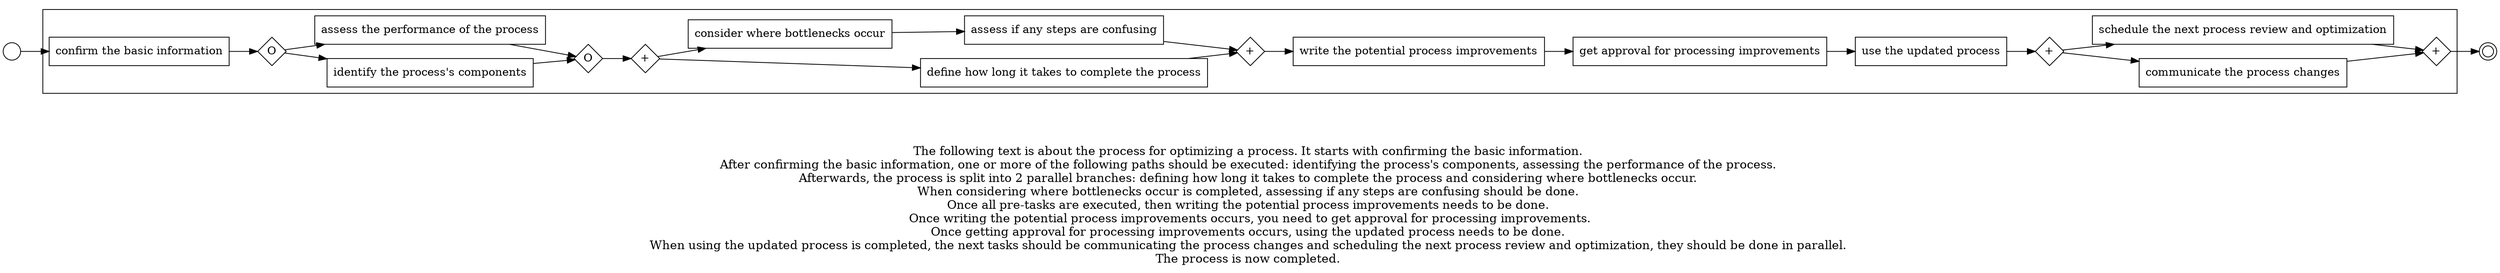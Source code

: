 digraph process_for_optimizing_a_process_88 {
	graph [rankdir=LR]
	START_NODE [label="" shape=circle width=0.3]
	subgraph CLUSTER_0 {
		"confirm the basic information" [shape=box]
		"OR_SPLIT--2. Identifying the process_V2VZ" [label=O fixedsize=true shape=diamond width=0.5]
		"confirm the basic information" -> "OR_SPLIT--2. Identifying the process_V2VZ"
		"identify the process's components" [shape=box]
		"OR_SPLIT--2. Identifying the process_V2VZ" -> "identify the process's components"
		"assess the performance of the process" [shape=box]
		"OR_SPLIT--2. Identifying the process_V2VZ" -> "assess the performance of the process"
		"OR_JOIN--2. Identifying the process_V2VZ" [label=O fixedsize=true shape=diamond width=0.5]
		"identify the process's components" -> "OR_JOIN--2. Identifying the process_V2VZ"
		"assess the performance of the process" -> "OR_JOIN--2. Identifying the process_V2VZ"
		"AND_SPLIT--3. Rethinking the process_6OA4" [label="+" fixedsize=true shape=diamond width=0.5]
		"OR_JOIN--2. Identifying the process_V2VZ" -> "AND_SPLIT--3. Rethinking the process_6OA4"
		"define how long it takes to complete the process" [shape=box]
		"AND_SPLIT--3. Rethinking the process_6OA4" -> "define how long it takes to complete the process"
		"consider where bottlenecks occur" [shape=box]
		"AND_SPLIT--3. Rethinking the process_6OA4" -> "consider where bottlenecks occur"
		"assess if any steps are confusing" [shape=box]
		"consider where bottlenecks occur" -> "assess if any steps are confusing"
		"AND_JOIN--3. Rethinking the process_6OA4" [label="+" fixedsize=true shape=diamond width=0.5]
		"define how long it takes to complete the process" -> "AND_JOIN--3. Rethinking the process_6OA4"
		"assess if any steps are confusing" -> "AND_JOIN--3. Rethinking the process_6OA4"
		"write the potential process improvements" [shape=box]
		"AND_JOIN--3. Rethinking the process_6OA4" -> "write the potential process improvements"
		"get approval for processing improvements" [shape=box]
		"write the potential process improvements" -> "get approval for processing improvements"
		"use the updated process" [shape=box]
		"get approval for processing improvements" -> "use the updated process"
		"AND_SPLIT--7. Optimizing the process_BX84" [label="+" fixedsize=true shape=diamond width=0.5]
		"use the updated process" -> "AND_SPLIT--7. Optimizing the process_BX84"
		"communicate the process changes" [shape=box]
		"AND_SPLIT--7. Optimizing the process_BX84" -> "communicate the process changes"
		"schedule the next process review and optimization" [shape=box]
		"AND_SPLIT--7. Optimizing the process_BX84" -> "schedule the next process review and optimization"
		"AND_JOIN--7. Optimizing the process_BX84" [label="+" fixedsize=true shape=diamond width=0.5]
		"communicate the process changes" -> "AND_JOIN--7. Optimizing the process_BX84"
		"schedule the next process review and optimization" -> "AND_JOIN--7. Optimizing the process_BX84"
	}
	START_NODE -> "confirm the basic information"
	END_NODE [label="" shape=doublecircle width=0.2]
	"AND_JOIN--7. Optimizing the process_BX84" -> END_NODE
	fontsize=15 label="\n\n
The following text is about the process for optimizing a process. It starts with confirming the basic information. 
After confirming the basic information, one or more of the following paths should be executed: identifying the process's components, assessing the performance of the process. 
Afterwards, the process is split into 2 parallel branches: defining how long it takes to complete the process and considering where bottlenecks occur. 
When considering where bottlenecks occur is completed, assessing if any steps are confusing should be done. 
Once all pre-tasks are executed, then writing the potential process improvements needs to be done. 
Once writing the potential process improvements occurs, you need to get approval for processing improvements.
Once getting approval for processing improvements occurs, using the updated process needs to be done. 
When using the updated process is completed, the next tasks should be communicating the process changes and scheduling the next process review and optimization, they should be done in parallel. 
The process is now completed. 
"
}

